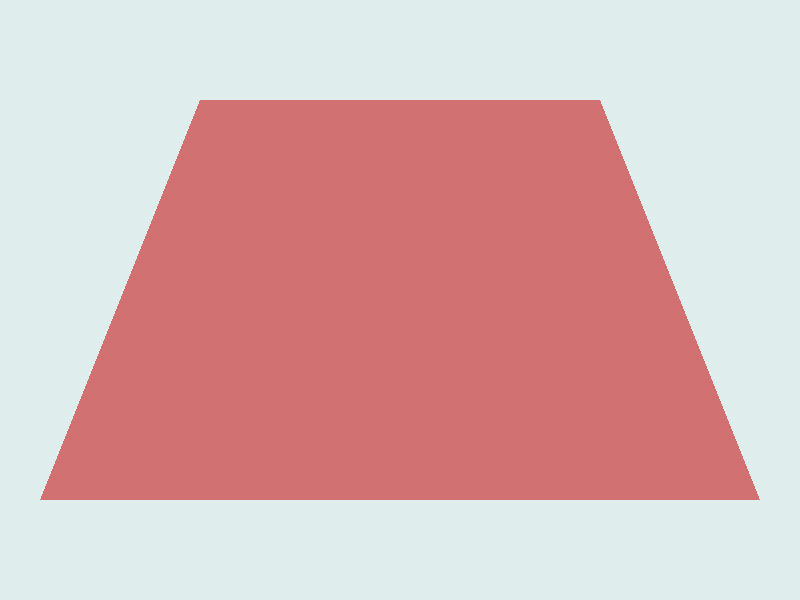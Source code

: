#include "colors.inc"

#declare XMAX = 1;
#declare XMIN = -1;

#declare YMAX = 5;
#declare YMIN = -1;


camera{
    orthographic
    location <(XMAX + XMIN)/2,(YMAX + YMIN)/2,-5>
    look_at  <(XMAX + XMIN)/2,(YMAX + YMIN)/2,0>
    up y*(YMAX - YMIN)
    right x*(XMAX - XMIN)
}

background{ LightBlue }

light_source{ <-1,5,-3> color rgb <1,1,1>*0.8 }
light_source{ <1,-1,-15> color rgb <1,1,1>*0.6 }

cone{ 0,0.9,y*4,0.5 pigment{ Brown }}